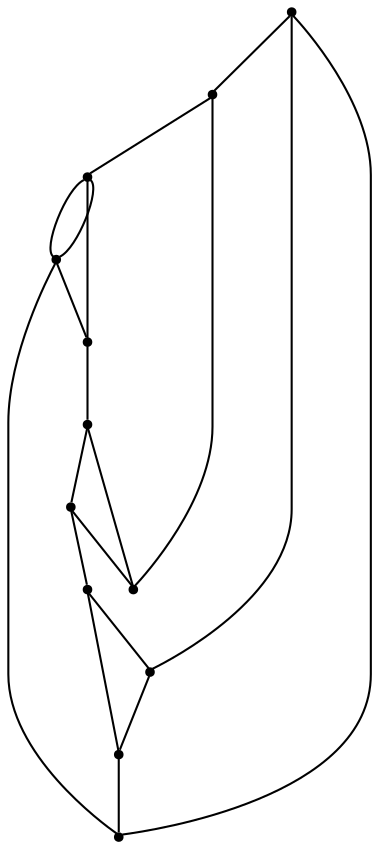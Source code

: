 graph {
  node [shape=point,comment="{\"directed\":false,\"doi\":\"10.1007/978-3-030-35802-0_12\",\"figure\":\"2\"}"]

  v0 [pos="1447.5837792857483,1988.4006071917006"]
  v1 [pos="1618.2859963579222,1840.9320669009144"]
  v2 [pos="1535.2037225652962,1854.6878853301696"]
  v3 [pos="1426.4197734001905,1854.9651274335058"]
  v4 [pos="1395.3275170942059,1779.1311457780812"]
  v5 [pos="1462.7504435561282,1919.8163793632393"]
  v6 [pos="1561.7966849944391,1643.7832042079742"]
  v7 [pos="1243.506449918026,1873.8931643685778"]
  v8 [pos="1395.7107008992534,1848.8267583501454"]
  v9 [pos="1298.6765559679484,1856.1528173431645"]
  v10 [pos="1374.0884768757646,1807.4581669235365"]
  v11 [pos="1261.7488859524537,1673.9794475712436"]

  v0 -- v7 [id="-1",pos="1447.5837792857483,1988.4006071917006 1440.1641414688754,1989.2574224769266 1432.6021416975543,1989.6882568688923 1424.939498624601,1989.6882568688923 1344.5697869567568,1989.6882568688923 1275.2717292321515,1942.29266056664 1243.506449918026,1873.8931643685778"]
  v11 -- v4 [id="-2",pos="1261.7488859524537,1673.9794475712436 1373.168734002182,1718.819415352285 1373.168734002182,1718.819415352285 1373.168734002182,1718.819415352285 1407.6869434884766,1732.7046664194625 1415.067269600166,1752.8118407268314 1395.3275170942059,1779.1311457780812"]
  v9 -- v7 [id="-3",pos="1298.6765559679484,1856.1528173431645 1243.506449918026,1873.8931643685778 1243.506449918026,1873.8931643685778 1243.506449918026,1873.8931643685778"]
  v8 -- v3 [id="-4",pos="1395.7107008992534,1848.8267583501454 1426.4197734001905,1854.9651274335058 1426.4197734001905,1854.9651274335058 1426.4197734001905,1854.9651274335058"]
  v5 -- v0 [id="-5",pos="1462.7504435561282,1919.8163793632393 1447.5837792857483,1988.4006071917006 1447.5837792857483,1988.4006071917006 1447.5837792857483,1988.4006071917006"]
  v6 -- v4 [id="-6",pos="1561.7966849944391,1643.7832042079742 1463.7458566467712,1712.4726059903155 1463.7458566467712,1712.4726059903155 1463.7458566467712,1712.4726059903155 1437.8750360832146,1730.5877067625206 1415.063072764598,1752.8118407268314 1395.3275170942059,1779.1311457780812"]
  v2 -- v1 [id="-7",pos="1535.2037225652962,1854.6878853301696 1618.2859963579222,1840.9320669009144 1618.2859963579222,1840.9320669009144 1618.2859963579222,1840.9320669009144"]
  v11 -- v6 [id="-8",pos="1261.7488859524537,1673.9794475712436 1297.9847045331292,1622.9295531325552 1357.5726319649223,1589.62942785816 1424.939498624601,1589.6294278581595 1477.8838929933672,1589.6294278581595 1526.0235721392946,1610.1974788662956 1561.7966849944391,1643.7832042079742"]
  v9 -- v10 [id="-9",pos="1298.6765559679484,1856.1528173431645 1332.841722559184,1845.1587690178421 1357.979114313013,1828.927261269725 1374.0884768757646,1807.4581669235365"]
  v10 -- v8 [id="-10",pos="1374.0884768757646,1807.4581669235365 1357.974917477445,1828.927261269725 1365.1885147579305,1842.7209461376353 1395.7107008992534,1848.8267583501454"]
  v8 -- v9 [id="-11",pos="1395.7107008992534,1848.8267583501454 1365.1885147579305,1842.7209461376353 1332.841722559184,1845.1587690178421 1298.6765559679484,1856.1528173431645"]
  v11 -- v6 [id="-12",pos="1261.7488859524537,1673.9794475712436 1561.7966849944391,1643.7832042079742 1561.7966849944391,1643.7832042079742 1561.7966849944391,1643.7832042079742"]
  v7 -- v11 [id="-13",pos="1243.506449918026,1873.8931643685778 1231.5584061124773,1848.317039230326 1224.9076325966107,1819.764735095191 1224.9076325966107,1789.6588423635258 1224.9076325966107,1746.550263982148 1238.54393240556,1706.627059427065 1261.7488859524537,1673.9794475712436"]
  v4 -- v10 [id="-14",pos="1395.3275170942059,1779.1311457780812 1374.0884768757646,1807.4581669235365 1374.0884768757646,1807.4581669235365 1374.0884768757646,1807.4581669235365"]
  v3 -- v5 [id="-15",pos="1426.4197734001905,1854.9651274335058 1458.7700629619103,1861.4402566497258 1470.8803499356407,1883.0517873058852 1462.7504435561282,1919.8163793632393"]
  v5 -- v2 [id="-16",pos="1462.7504435561282,1919.8163793632393 1470.8803499356407,1883.0517873058852 1495.0341560445183,1861.3444936663257 1535.2037225652962,1854.6878853301696"]
  v6 -- v1 [id="-17",pos="1561.7966849944391,1643.7832042079742 1600.684520763747,1680.270384056395 1624.971364652591,1732.1279684481585 1624.971364652591,1789.6588423635258 1624.9713646525909,1807.3949395237169 1622.663101826869,1824.5918376275454 1618.2859963579222,1840.9320669009144"]
  v2 -- v3 [id="-18",pos="1535.2037225652962,1854.6878853301696 1495.0341560445183,1861.3444936663257 1458.7700629619103,1861.4402566497258 1426.4197734001905,1854.9651274335058"]
  v1 -- v0 [id="-19",pos="1618.2859963579222,1840.9320669009144 1597.5485207882843,1919.5063476926896 1530.1904778241562,1979.1059742741788 1447.5837792857483,1988.4006071917006"]
}